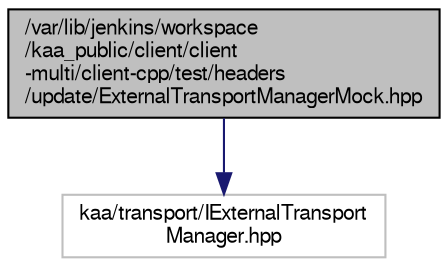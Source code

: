 digraph "/var/lib/jenkins/workspace/kaa_public/client/client-multi/client-cpp/test/headers/update/ExternalTransportManagerMock.hpp"
{
  bgcolor="transparent";
  edge [fontname="FreeSans",fontsize="10",labelfontname="FreeSans",labelfontsize="10"];
  node [fontname="FreeSans",fontsize="10",shape=record];
  Node1 [label="/var/lib/jenkins/workspace\l/kaa_public/client/client\l-multi/client-cpp/test/headers\l/update/ExternalTransportManagerMock.hpp",height=0.2,width=0.4,color="black", fillcolor="grey75", style="filled" fontcolor="black"];
  Node1 -> Node2 [color="midnightblue",fontsize="10",style="solid",fontname="FreeSans"];
  Node2 [label="kaa/transport/IExternalTransport\lManager.hpp",height=0.2,width=0.4,color="grey75"];
}
